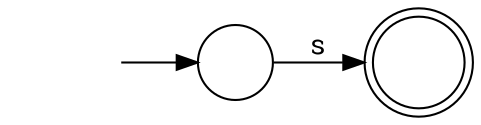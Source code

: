 digraph Automaton {
	graph [bb="0,0,213,44",
		dpi=96,
		rankdir=LR
	];
	node [label="\N"];
	0	 [height=0.61111,
		label="",
		pos="191,22",
		shape=doublecircle,
		width=0.61111];
	1	 [height=0.5,
		label="",
		pos="109,22",
		shape=circle,
		width=0.5];
	1 -> 0	 [label=s,
		lp="148,29.5",
		pos="e,168.98,22 127.36,22 136.53,22 148.06,22 158.72,22"];
	initial	 [height=0.5,
		label="",
		pos="27,22",
		shape=plaintext,
		width=0.75];
	initial -> 1	 [pos="e,90.826,22 54.195,22 62.654,22 72.051,22 80.595,22"];
}
